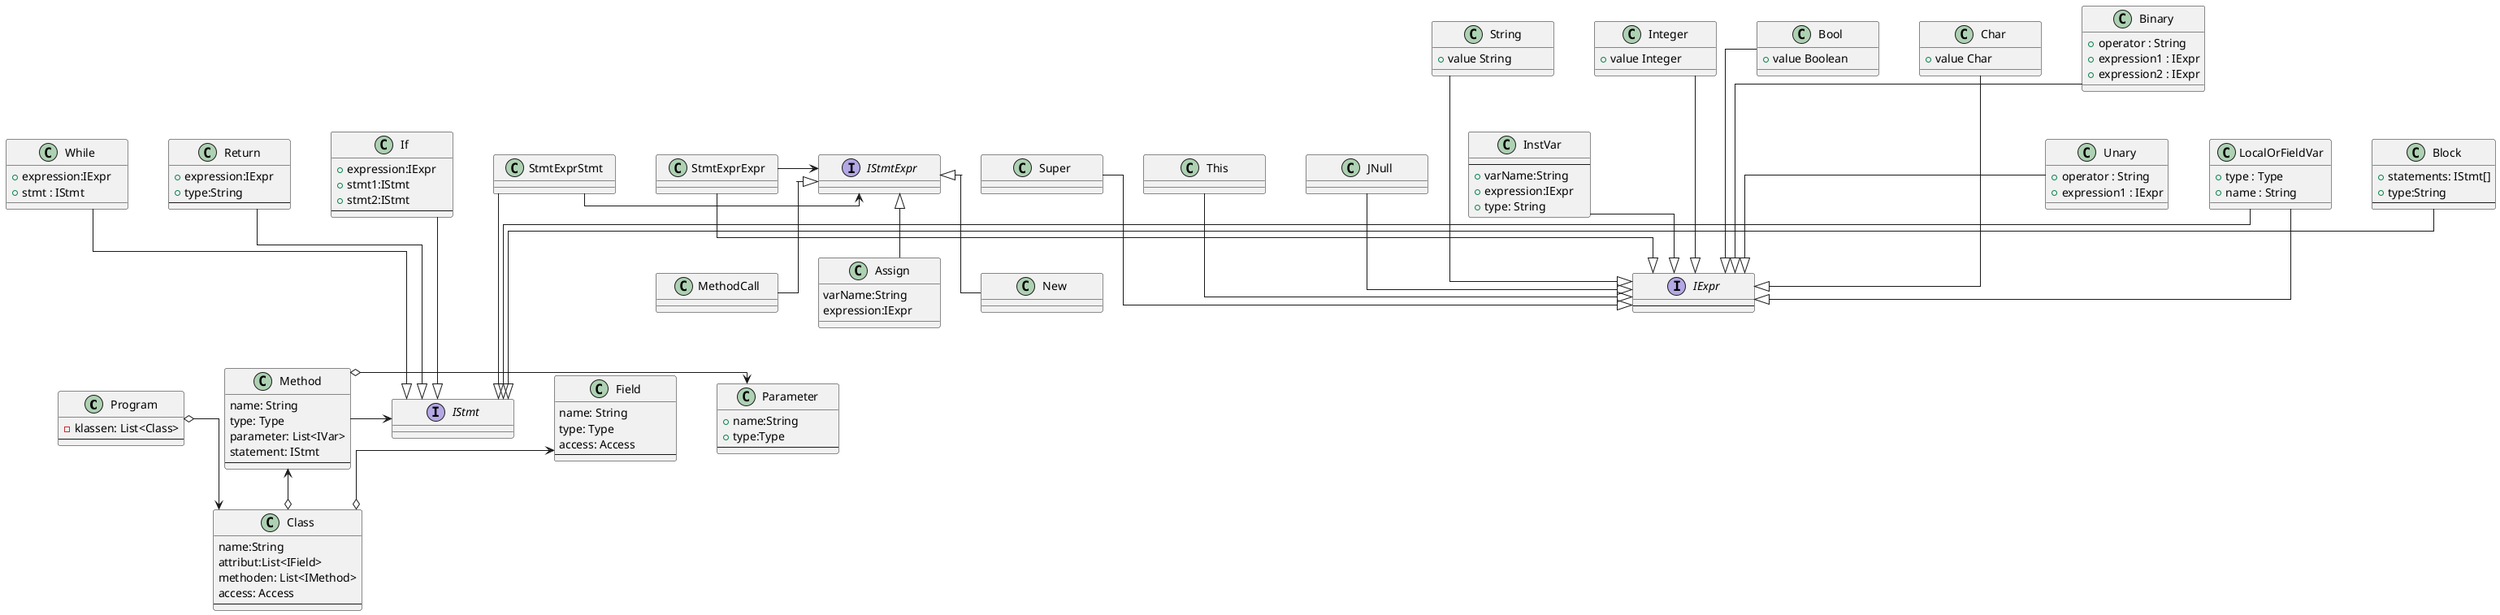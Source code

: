 @startuml
'https://plantuml.com/class-diagram

skinparam LineType Ortho
skinparam Ranksep 50
skinparam Nodesep 50
skinparam minClassWidth 150
skinparam minClassHeight 150
skinparam maxClassHeight{
    Expr 100
}



'Class Program
class Program{
-klassen: List<Class>
--
}
Program o--> Class

'Class Class
class Class{
name:String
attribut:List<IField>
methoden: List<IMethod>
access: Access
--
}
 Method <--o Class
 Method -> IStmt

'Class Field
class Field{
name: String
type: Type
access: Access
--
}
 Field <--o Class

'Class Method
class Method{
name: String
type: Type
parameter: List<IVar>
statement: IStmt
--
}
Method o-> Parameter

'Class Parameter
class Parameter{
+name:String
+type:Type
--
}






'Interface Statement
interface IStmt{
}

class While{
+expression:IExpr
+ stmt : IStmt
}
While ---|> IStmt

class Return{
+expression:IExpr
+type:String
--
}
Return ---|> IStmt

class If{
+expression:IExpr
+stmt1:IStmt
+stmt2:IStmt
--
}
If ---|> IStmt

class LocalOrFieldVar{
+type : Type
+name : String
}
LocalOrFieldVar ---|> IStmt

class StmtExprStmt{
}
StmtExprStmt ---|> IStmt
StmtExprStmt -> IStmtExpr

class Block{
+statements: IStmt[]
+type:String
--
}
Block ---|> IStmt








'Interface Statement Expression
interface IStmtExpr{
}

class MethodCall{
}
IStmtExpr <|-- MethodCall

class Assign{
varName:String
expression:IExpr
}
IStmtExpr <|-- Assign

class New{
}
IStmtExpr <|-- New








'Inteface Expressions
interface IExpr{
    --
}

class String{
+value String
}
String ---|> IExpr


class Integer{
+value Integer
}
Integer ---|> IExpr

class Bool{
+value Boolean
}
Bool ---|> IExpr

class Char{
+value Char
}
Char ---|> IExpr

class Binary{
+operator : String
+expression1 : IExpr
+expression2 : IExpr
}
Binary ---|> IExpr

class Unary{
+operator : String
+expression1 : IExpr
}
Unary --|> IExpr

class LocalOrFieldVar{
}
LocalOrFieldVar --|>  IExpr

class StmtExprExpr{
}
StmtExprExpr --|> IExpr
StmtExprExpr -> IStmtExpr

class Super{
}
Super --|> IExpr

class This{
}
This --|>IExpr

class JNull{
}
JNull --|>IExpr

class InstVar{
    --
    +varName:String
    +expression:IExpr
    +type: String
}
InstVar --|> IExpr

@enduml